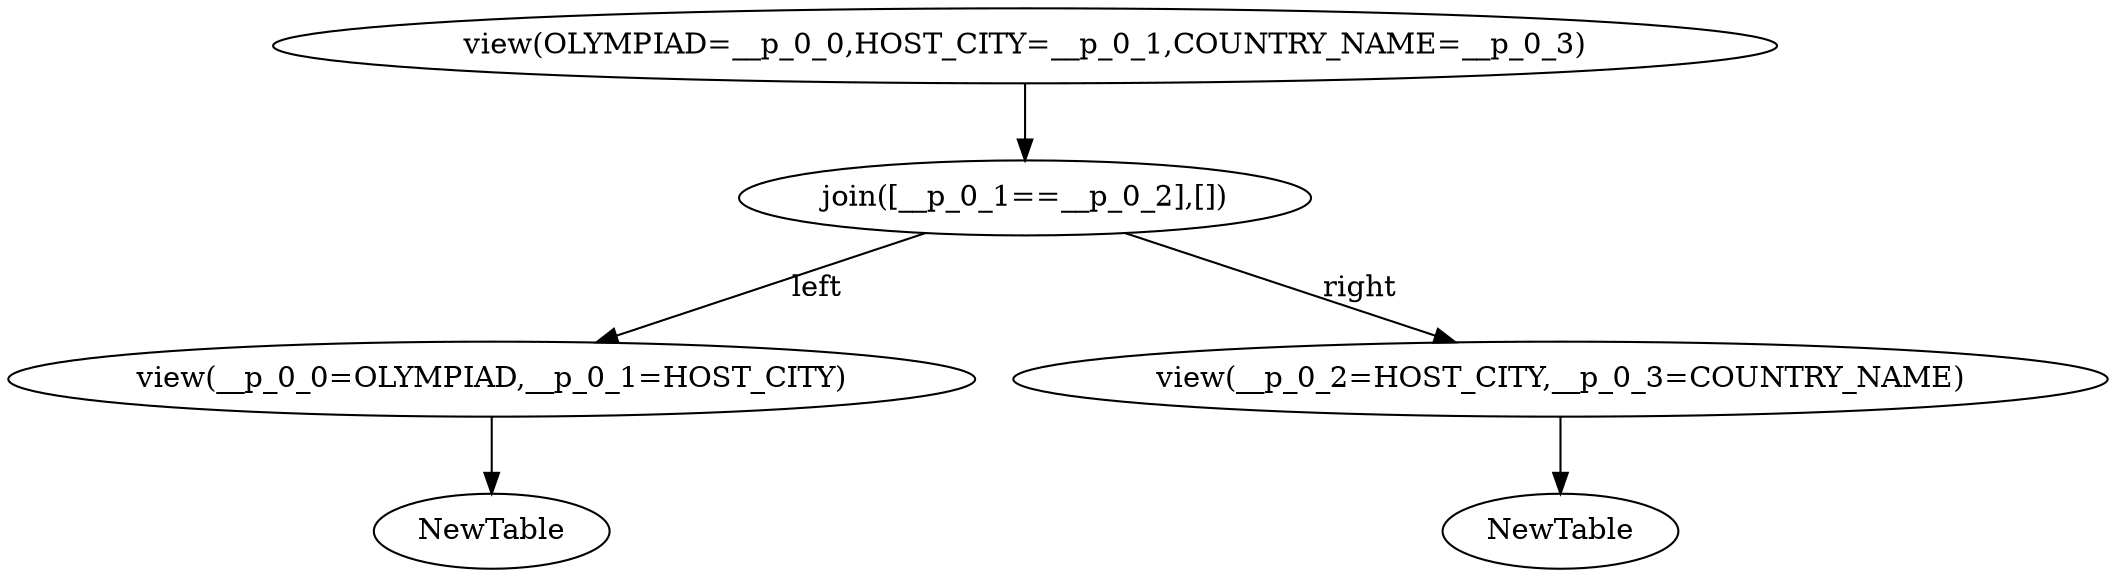 digraph {
"op_0" ["label"="NewTable"]
"op_1" ["label"="NewTable"]
"op_2" ["label"="view(__p_0_0=OLYMPIAD,__p_0_1=HOST_CITY)"]
"op_3" ["label"="view(__p_0_2=HOST_CITY,__p_0_3=COUNTRY_NAME)"]
"op_4" ["label"="join([__p_0_1==__p_0_2],[])"]
"op_5" ["label"="view(OLYMPIAD=__p_0_0,HOST_CITY=__p_0_1,COUNTRY_NAME=__p_0_3)"]
"op_2" -> "op_0"
"op_3" -> "op_1"
"op_4" -> "op_2" ["label"="left"]
"op_4" -> "op_3" ["label"="right"]
"op_5" -> "op_4"
}